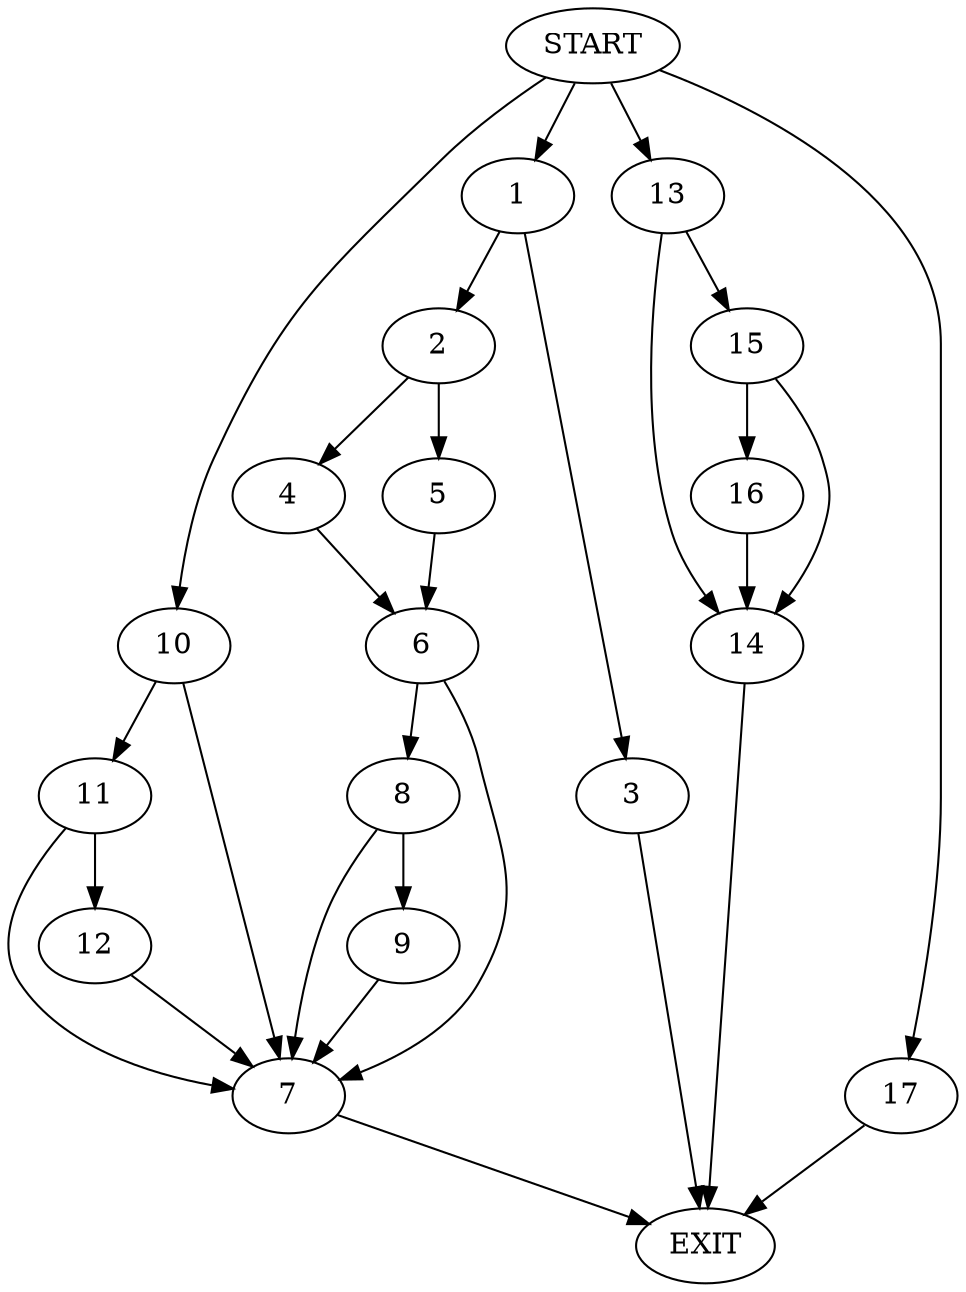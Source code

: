 digraph {
0 [label="START"]
18 [label="EXIT"]
0 -> 1
1 -> 2
1 -> 3
3 -> 18
2 -> 4
2 -> 5
4 -> 6
5 -> 6
6 -> 7
6 -> 8
7 -> 18
8 -> 7
8 -> 9
9 -> 7
0 -> 10
10 -> 7
10 -> 11
11 -> 7
11 -> 12
12 -> 7
0 -> 13
13 -> 14
13 -> 15
14 -> 18
15 -> 14
15 -> 16
16 -> 14
0 -> 17
17 -> 18
}
